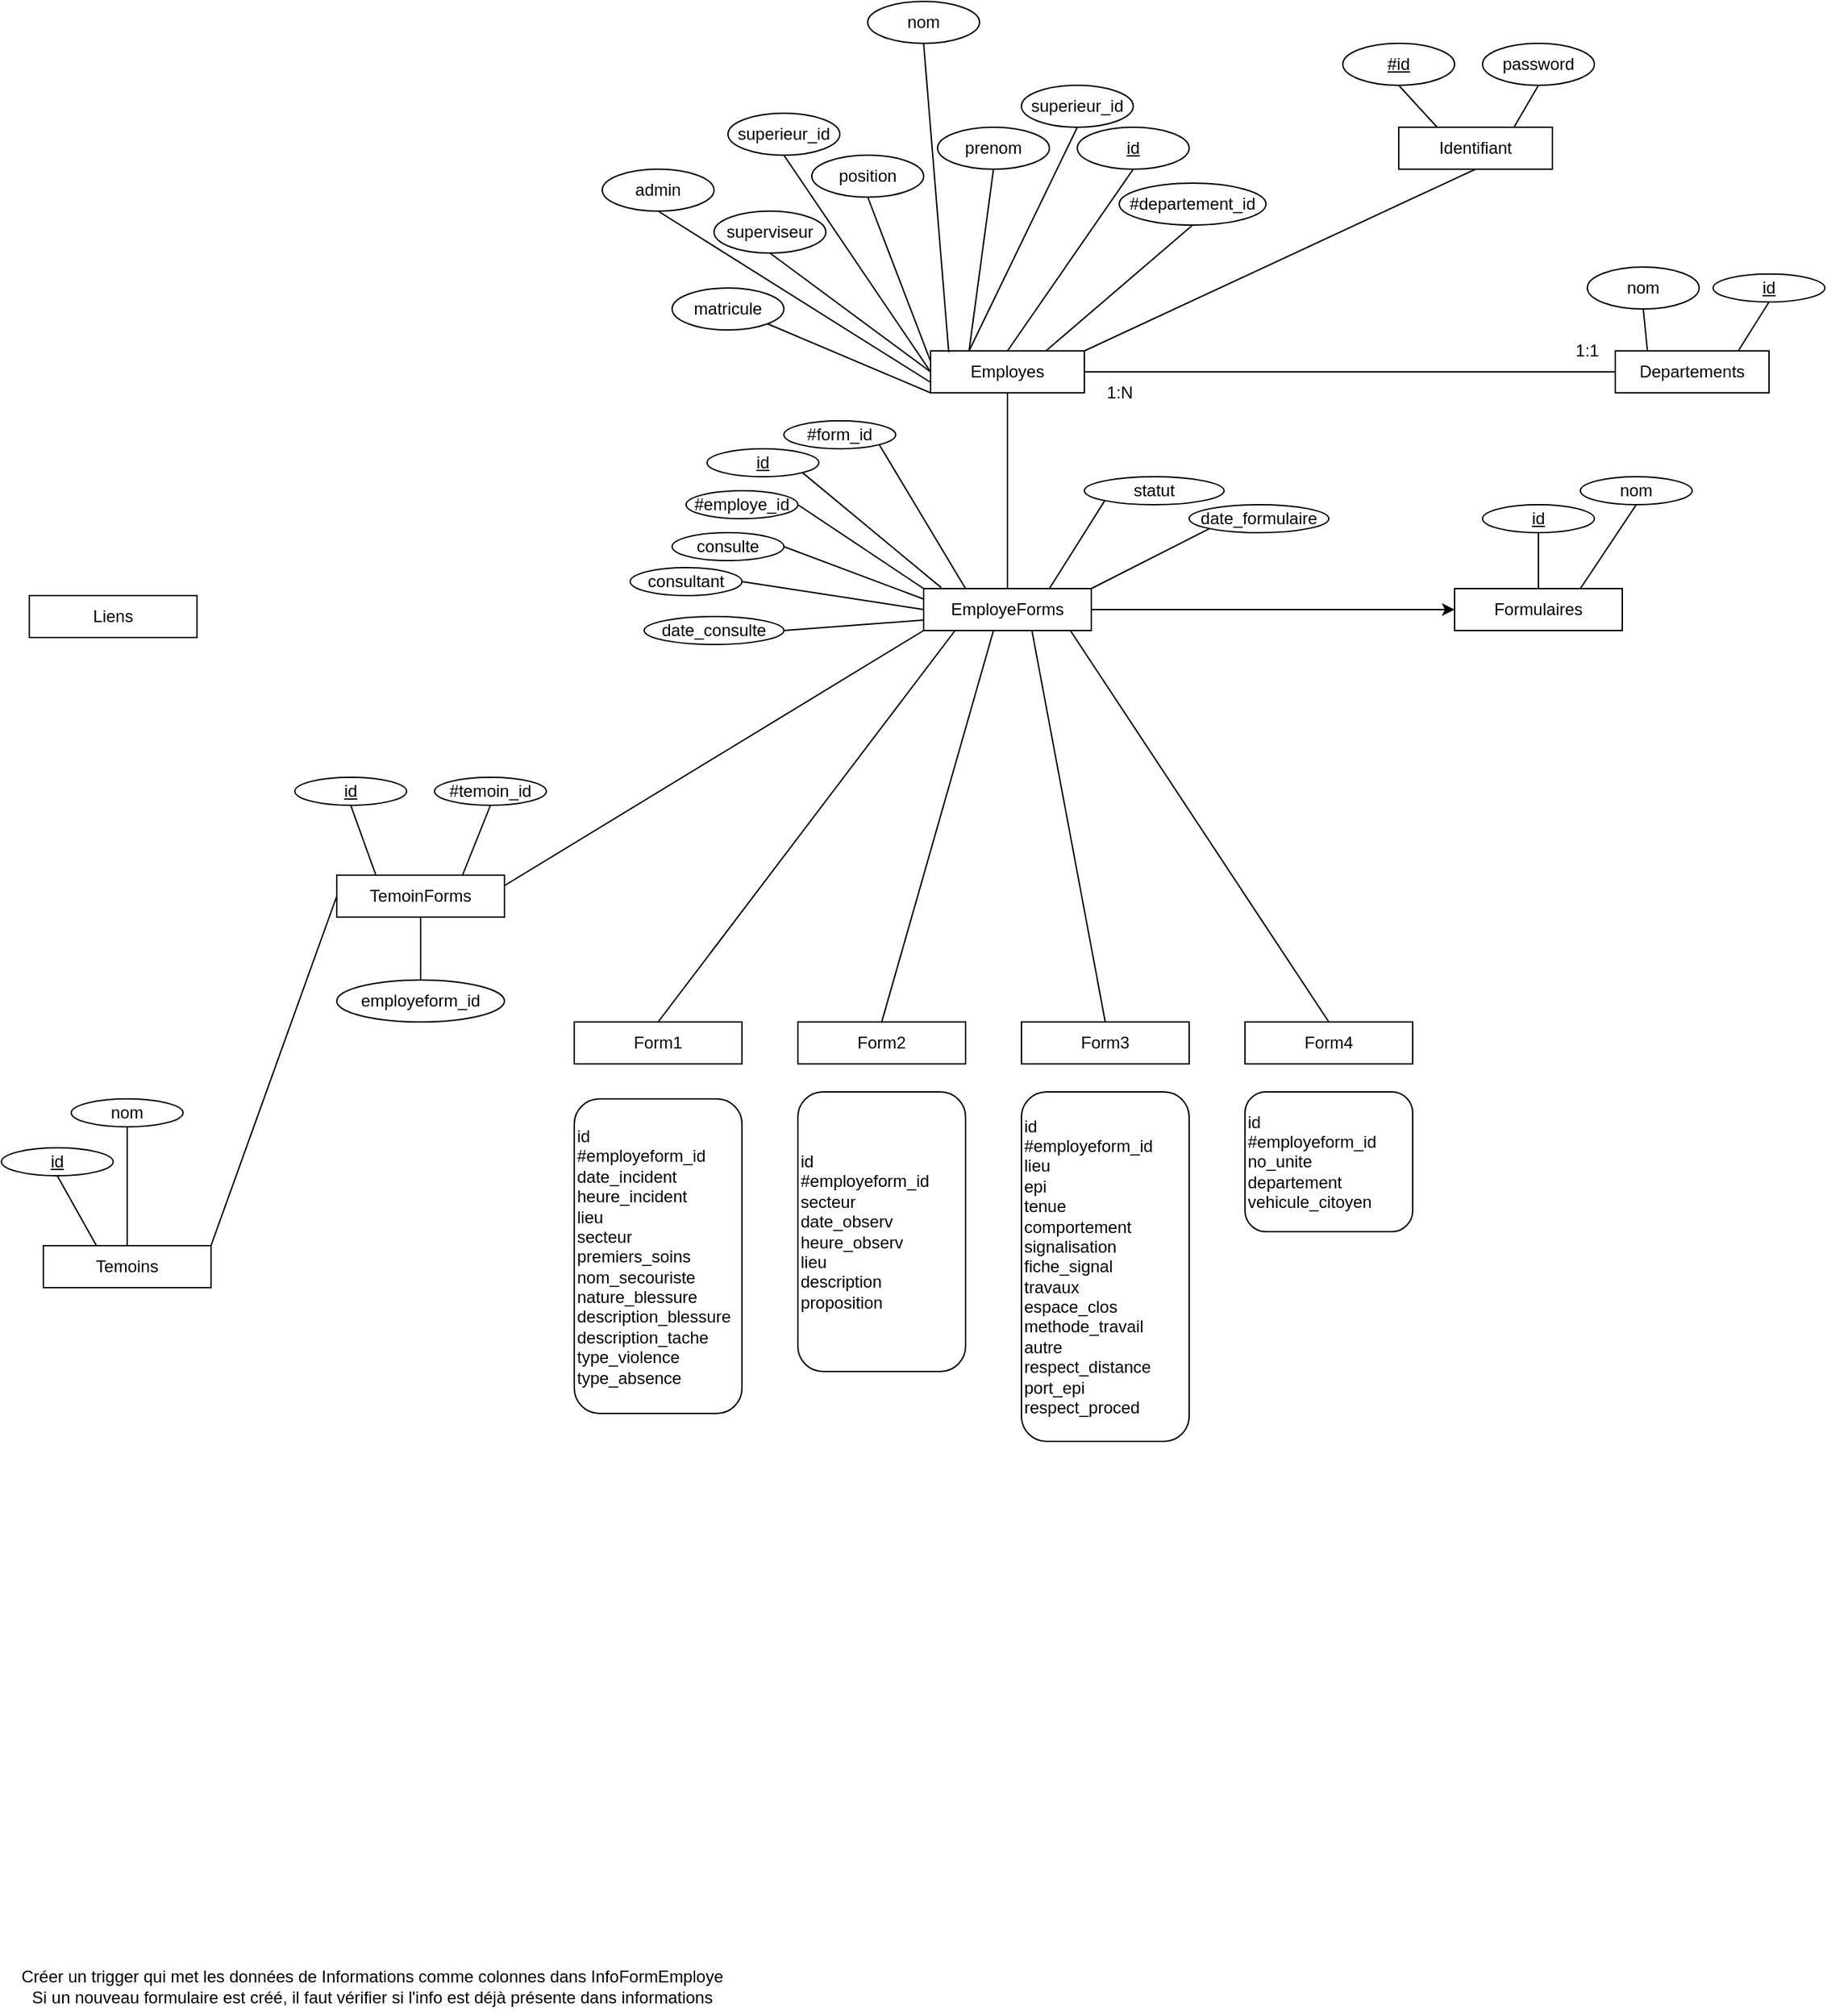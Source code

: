 <mxfile version="21.7.5" type="device">
  <diagram id="Aa3iNeJ31sOB23rAT6Iy" name="Page-1">
    <mxGraphModel dx="2213" dy="1962" grid="1" gridSize="10" guides="1" tooltips="1" connect="1" arrows="1" fold="1" page="1" pageScale="1" pageWidth="827" pageHeight="1169" math="0" shadow="0">
      <root>
        <mxCell id="0" />
        <mxCell id="1" parent="0" />
        <mxCell id="J4eTpzDJVRdBbloLbJKO-1" value="Employes" style="rounded=0;whiteSpace=wrap;html=1;" parent="1" vertex="1">
          <mxGeometry x="-155" y="-30" width="110" height="30" as="geometry" />
        </mxCell>
        <mxCell id="J4eTpzDJVRdBbloLbJKO-34" value="Créer un trigger qui met les données de Informations comme colonnes dans InfoFormEmploye&lt;br&gt;Si un nouveau formulaire est créé, il faut vérifier si l&#39;info est déjà présente dans informations" style="text;html=1;align=center;verticalAlign=middle;resizable=0;points=[];autosize=1;strokeColor=none;fillColor=none;" parent="1" vertex="1">
          <mxGeometry x="-820" y="1120" width="530" height="40" as="geometry" />
        </mxCell>
        <mxCell id="J4eTpzDJVRdBbloLbJKO-37" value="Departements" style="rounded=0;whiteSpace=wrap;html=1;" parent="1" vertex="1">
          <mxGeometry x="335" y="-30" width="110" height="30" as="geometry" />
        </mxCell>
        <mxCell id="J4eTpzDJVRdBbloLbJKO-38" value="nom" style="ellipse;whiteSpace=wrap;html=1;" parent="1" vertex="1">
          <mxGeometry x="315" y="-90" width="80" height="30" as="geometry" />
        </mxCell>
        <mxCell id="J4eTpzDJVRdBbloLbJKO-39" value="&lt;u&gt;id&lt;/u&gt;" style="ellipse;whiteSpace=wrap;html=1;" parent="1" vertex="1">
          <mxGeometry x="405" y="-85" width="80" height="20" as="geometry" />
        </mxCell>
        <mxCell id="J4eTpzDJVRdBbloLbJKO-40" value="" style="endArrow=none;html=1;rounded=0;entryX=0.5;entryY=1;entryDx=0;entryDy=0;exitX=0.25;exitY=0;exitDx=0;exitDy=0;" parent="1" target="J4eTpzDJVRdBbloLbJKO-38" edge="1">
          <mxGeometry width="50" height="50" relative="1" as="geometry">
            <mxPoint x="358" y="-30" as="sourcePoint" />
            <mxPoint x="265" y="10" as="targetPoint" />
          </mxGeometry>
        </mxCell>
        <mxCell id="J4eTpzDJVRdBbloLbJKO-41" value="" style="endArrow=none;html=1;rounded=0;entryX=0.5;entryY=1;entryDx=0;entryDy=0;exitX=0.75;exitY=0;exitDx=0;exitDy=0;" parent="1" target="J4eTpzDJVRdBbloLbJKO-39" edge="1">
          <mxGeometry width="50" height="50" relative="1" as="geometry">
            <mxPoint x="423" y="-30" as="sourcePoint" />
            <mxPoint x="575" y="-60" as="targetPoint" />
          </mxGeometry>
        </mxCell>
        <mxCell id="J4eTpzDJVRdBbloLbJKO-42" value="" style="endArrow=none;html=1;rounded=0;entryX=0;entryY=0.5;entryDx=0;entryDy=0;exitX=1;exitY=0.5;exitDx=0;exitDy=0;" parent="1" source="J4eTpzDJVRdBbloLbJKO-1" target="J4eTpzDJVRdBbloLbJKO-37" edge="1">
          <mxGeometry width="50" height="50" relative="1" as="geometry">
            <mxPoint x="-15" y="30" as="sourcePoint" />
            <mxPoint x="35" y="-20" as="targetPoint" />
          </mxGeometry>
        </mxCell>
        <mxCell id="J4eTpzDJVRdBbloLbJKO-43" value="consulte" style="ellipse;whiteSpace=wrap;html=1;" parent="1" vertex="1">
          <mxGeometry x="-340" y="100" width="80" height="20" as="geometry" />
        </mxCell>
        <mxCell id="J4eTpzDJVRdBbloLbJKO-44" value="consultant" style="ellipse;whiteSpace=wrap;html=1;" parent="1" vertex="1">
          <mxGeometry x="-370" y="125" width="80" height="20" as="geometry" />
        </mxCell>
        <mxCell id="J4eTpzDJVRdBbloLbJKO-45" value="date_consulte" style="ellipse;whiteSpace=wrap;html=1;" parent="1" vertex="1">
          <mxGeometry x="-360" y="160" width="100" height="20" as="geometry" />
        </mxCell>
        <mxCell id="J4eTpzDJVRdBbloLbJKO-46" value="" style="endArrow=none;html=1;rounded=0;entryX=0;entryY=0.25;entryDx=0;entryDy=0;exitX=1;exitY=0.5;exitDx=0;exitDy=0;" parent="1" source="J4eTpzDJVRdBbloLbJKO-43" target="nmij4RT_tmKzpqW0E-gl-52" edge="1">
          <mxGeometry width="50" height="50" relative="1" as="geometry">
            <mxPoint x="-400" y="225" as="sourcePoint" />
            <mxPoint x="-390" y="140" as="targetPoint" />
          </mxGeometry>
        </mxCell>
        <mxCell id="J4eTpzDJVRdBbloLbJKO-47" value="" style="endArrow=none;html=1;rounded=0;entryX=0;entryY=0.5;entryDx=0;entryDy=0;exitX=1;exitY=0.5;exitDx=0;exitDy=0;" parent="1" source="J4eTpzDJVRdBbloLbJKO-44" target="nmij4RT_tmKzpqW0E-gl-52" edge="1">
          <mxGeometry width="50" height="50" relative="1" as="geometry">
            <mxPoint x="-400" y="225" as="sourcePoint" />
            <mxPoint x="-390" y="155" as="targetPoint" />
          </mxGeometry>
        </mxCell>
        <mxCell id="J4eTpzDJVRdBbloLbJKO-48" value="" style="endArrow=none;html=1;rounded=0;entryX=0;entryY=0.75;entryDx=0;entryDy=0;exitX=1;exitY=0.5;exitDx=0;exitDy=0;" parent="1" source="J4eTpzDJVRdBbloLbJKO-45" target="nmij4RT_tmKzpqW0E-gl-52" edge="1">
          <mxGeometry width="50" height="50" relative="1" as="geometry">
            <mxPoint x="-410" y="225" as="sourcePoint" />
            <mxPoint x="-362.5" y="155" as="targetPoint" />
          </mxGeometry>
        </mxCell>
        <mxCell id="J4eTpzDJVRdBbloLbJKO-49" value="nom" style="ellipse;whiteSpace=wrap;html=1;" parent="1" vertex="1">
          <mxGeometry x="-200" y="-280" width="80" height="30" as="geometry" />
        </mxCell>
        <mxCell id="J4eTpzDJVRdBbloLbJKO-50" value="" style="endArrow=none;html=1;rounded=0;entryX=0.5;entryY=1;entryDx=0;entryDy=0;exitX=0.118;exitY=0.033;exitDx=0;exitDy=0;exitPerimeter=0;" parent="1" source="J4eTpzDJVRdBbloLbJKO-1" target="J4eTpzDJVRdBbloLbJKO-49" edge="1">
          <mxGeometry width="50" height="50" relative="1" as="geometry">
            <mxPoint x="-202.5" y="-135" as="sourcePoint" />
            <mxPoint x="-292.5" y="-125" as="targetPoint" />
          </mxGeometry>
        </mxCell>
        <mxCell id="J4eTpzDJVRdBbloLbJKO-51" value="prenom" style="ellipse;whiteSpace=wrap;html=1;" parent="1" vertex="1">
          <mxGeometry x="-150" y="-190" width="80" height="30" as="geometry" />
        </mxCell>
        <mxCell id="J4eTpzDJVRdBbloLbJKO-52" value="&lt;u&gt;id&lt;/u&gt;" style="ellipse;whiteSpace=wrap;html=1;" parent="1" vertex="1">
          <mxGeometry x="-50" y="-190" width="80" height="30" as="geometry" />
        </mxCell>
        <mxCell id="J4eTpzDJVRdBbloLbJKO-53" value="" style="endArrow=none;html=1;rounded=0;entryX=0.5;entryY=0;entryDx=0;entryDy=0;exitX=0.5;exitY=1;exitDx=0;exitDy=0;" parent="1" source="J4eTpzDJVRdBbloLbJKO-52" target="J4eTpzDJVRdBbloLbJKO-1" edge="1">
          <mxGeometry width="50" height="50" relative="1" as="geometry">
            <mxPoint x="-255" y="20" as="sourcePoint" />
            <mxPoint x="-205" y="-30" as="targetPoint" />
          </mxGeometry>
        </mxCell>
        <mxCell id="J4eTpzDJVRdBbloLbJKO-54" value="" style="endArrow=none;html=1;rounded=0;entryX=0.5;entryY=1;entryDx=0;entryDy=0;exitX=0.25;exitY=0;exitDx=0;exitDy=0;" parent="1" source="J4eTpzDJVRdBbloLbJKO-1" target="J4eTpzDJVRdBbloLbJKO-51" edge="1">
          <mxGeometry width="50" height="50" relative="1" as="geometry">
            <mxPoint x="-202.5" y="-142.5" as="sourcePoint" />
            <mxPoint x="7.5" y="-210" as="targetPoint" />
          </mxGeometry>
        </mxCell>
        <mxCell id="J4eTpzDJVRdBbloLbJKO-55" value="#departement_id" style="ellipse;whiteSpace=wrap;html=1;" parent="1" vertex="1">
          <mxGeometry x="-20" y="-150" width="105" height="30" as="geometry" />
        </mxCell>
        <mxCell id="J4eTpzDJVRdBbloLbJKO-56" value="" style="endArrow=none;html=1;rounded=0;entryX=0.5;entryY=1;entryDx=0;entryDy=0;exitX=0.75;exitY=0;exitDx=0;exitDy=0;" parent="1" source="J4eTpzDJVRdBbloLbJKO-1" target="J4eTpzDJVRdBbloLbJKO-55" edge="1">
          <mxGeometry width="50" height="50" relative="1" as="geometry">
            <mxPoint x="-45" as="sourcePoint" />
            <mxPoint x="130" y="-65" as="targetPoint" />
          </mxGeometry>
        </mxCell>
        <mxCell id="J4eTpzDJVRdBbloLbJKO-61" value="1:1" style="text;html=1;strokeColor=none;fillColor=none;align=center;verticalAlign=middle;whiteSpace=wrap;rounded=0;" parent="1" vertex="1">
          <mxGeometry x="285" y="-45" width="60" height="30" as="geometry" />
        </mxCell>
        <mxCell id="nmij4RT_tmKzpqW0E-gl-1" value="statut" style="ellipse;whiteSpace=wrap;html=1;" parent="1" vertex="1">
          <mxGeometry x="-45" y="60" width="100" height="20" as="geometry" />
        </mxCell>
        <mxCell id="nmij4RT_tmKzpqW0E-gl-2" value="" style="endArrow=none;html=1;rounded=0;entryX=0.75;entryY=0;entryDx=0;entryDy=0;exitX=0;exitY=1;exitDx=0;exitDy=0;" parent="1" source="nmij4RT_tmKzpqW0E-gl-1" target="nmij4RT_tmKzpqW0E-gl-52" edge="1">
          <mxGeometry width="50" height="50" relative="1" as="geometry">
            <mxPoint x="-300" y="225" as="sourcePoint" />
            <mxPoint x="-307.5" y="155" as="targetPoint" />
          </mxGeometry>
        </mxCell>
        <mxCell id="nmij4RT_tmKzpqW0E-gl-23" value="Form1" style="rounded=0;whiteSpace=wrap;html=1;" parent="1" vertex="1">
          <mxGeometry x="-410" y="450" width="120" height="30" as="geometry" />
        </mxCell>
        <mxCell id="nmij4RT_tmKzpqW0E-gl-24" value="Form2" style="rounded=0;whiteSpace=wrap;html=1;" parent="1" vertex="1">
          <mxGeometry x="-250" y="450" width="120" height="30" as="geometry" />
        </mxCell>
        <mxCell id="nmij4RT_tmKzpqW0E-gl-25" value="Form3" style="rounded=0;whiteSpace=wrap;html=1;" parent="1" vertex="1">
          <mxGeometry x="-90" y="450" width="120" height="30" as="geometry" />
        </mxCell>
        <mxCell id="nmij4RT_tmKzpqW0E-gl-26" value="Form4" style="rounded=0;whiteSpace=wrap;html=1;" parent="1" vertex="1">
          <mxGeometry x="70" y="450" width="120" height="30" as="geometry" />
        </mxCell>
        <mxCell id="nmij4RT_tmKzpqW0E-gl-29" value="superieur_id" style="ellipse;whiteSpace=wrap;html=1;" parent="1" vertex="1">
          <mxGeometry x="-90" y="-220" width="80" height="30" as="geometry" />
        </mxCell>
        <mxCell id="nmij4RT_tmKzpqW0E-gl-30" value="" style="endArrow=none;html=1;rounded=0;exitX=0.5;exitY=1;exitDx=0;exitDy=0;entryX=0.25;entryY=0;entryDx=0;entryDy=0;" parent="1" source="nmij4RT_tmKzpqW0E-gl-29" target="J4eTpzDJVRdBbloLbJKO-1" edge="1">
          <mxGeometry width="50" height="50" relative="1" as="geometry">
            <mxPoint x="-65" y="-85" as="sourcePoint" />
            <mxPoint x="-15" y="-135" as="targetPoint" />
          </mxGeometry>
        </mxCell>
        <mxCell id="nmij4RT_tmKzpqW0E-gl-32" value="id&lt;br&gt;#employeform_id&lt;br&gt;&lt;span style=&quot;background-color: initial;&quot;&gt;date_incident&lt;/span&gt;&lt;br&gt;&lt;div style=&quot;&quot;&gt;heure_incident&lt;/div&gt;&lt;div style=&quot;&quot;&gt;lieu&lt;/div&gt;&lt;div style=&quot;&quot;&gt;secteur&lt;/div&gt;&lt;div style=&quot;&quot;&gt;premiers_soins&lt;/div&gt;&lt;div style=&quot;&quot;&gt;nom_secouriste&lt;/div&gt;&lt;div style=&quot;&quot;&gt;nature_blessure&lt;/div&gt;&lt;div style=&quot;&quot;&gt;description_blessure&lt;/div&gt;&lt;div style=&quot;&quot;&gt;description_tache&lt;/div&gt;&lt;div style=&quot;&quot;&gt;type_violence&lt;/div&gt;&lt;div style=&quot;&quot;&gt;type_absence&lt;/div&gt;" style="rounded=1;whiteSpace=wrap;html=1;align=left;" parent="1" vertex="1">
          <mxGeometry x="-410" y="505" width="120" height="225" as="geometry" />
        </mxCell>
        <mxCell id="nmij4RT_tmKzpqW0E-gl-34" value="id&lt;br&gt;#employeform_id&lt;br&gt;&lt;span style=&quot;background-color: initial;&quot;&gt;secteur&lt;/span&gt;&lt;br&gt;&lt;div style=&quot;&quot;&gt;date_observ&lt;/div&gt;&lt;div style=&quot;&quot;&gt;heure_observ&lt;/div&gt;&lt;div style=&quot;&quot;&gt;lieu&lt;/div&gt;&lt;div style=&quot;&quot;&gt;description&lt;/div&gt;&lt;div style=&quot;&quot;&gt;proposition&lt;/div&gt;" style="rounded=1;whiteSpace=wrap;html=1;align=left;" parent="1" vertex="1">
          <mxGeometry x="-250" y="500" width="120" height="200" as="geometry" />
        </mxCell>
        <mxCell id="nmij4RT_tmKzpqW0E-gl-35" value="id&lt;br style=&quot;border-color: var(--border-color);&quot;&gt;#employeform_id&lt;br&gt;lieu&lt;br style=&quot;border-color: var(--border-color);&quot;&gt;&lt;div style=&quot;border-color: var(--border-color);&quot;&gt;epi&lt;/div&gt;&lt;div style=&quot;border-color: var(--border-color);&quot;&gt;tenue&lt;/div&gt;&lt;div style=&quot;border-color: var(--border-color);&quot;&gt;comportement&lt;/div&gt;&lt;div style=&quot;border-color: var(--border-color);&quot;&gt;signalisation&lt;/div&gt;&lt;div style=&quot;border-color: var(--border-color);&quot;&gt;fiche_signal&lt;/div&gt;&lt;div style=&quot;border-color: var(--border-color);&quot;&gt;travaux&lt;/div&gt;&lt;div style=&quot;border-color: var(--border-color);&quot;&gt;espace_clos&lt;/div&gt;&lt;div style=&quot;border-color: var(--border-color);&quot;&gt;methode_travail&lt;/div&gt;&lt;div style=&quot;border-color: var(--border-color);&quot;&gt;autre&lt;/div&gt;&lt;div style=&quot;border-color: var(--border-color);&quot;&gt;respect_distance&lt;/div&gt;&lt;div style=&quot;border-color: var(--border-color);&quot;&gt;port_epi&lt;/div&gt;&lt;div style=&quot;border-color: var(--border-color);&quot;&gt;respect_proced&lt;/div&gt;" style="rounded=1;whiteSpace=wrap;html=1;align=left;" parent="1" vertex="1">
          <mxGeometry x="-90" y="500" width="120" height="250" as="geometry" />
        </mxCell>
        <mxCell id="nmij4RT_tmKzpqW0E-gl-36" value="id&lt;br style=&quot;border-color: var(--border-color);&quot;&gt;#employeform_id&lt;br&gt;no_unite&lt;br&gt;departement&lt;br&gt;vehicule_citoyen" style="rounded=1;whiteSpace=wrap;html=1;align=left;" parent="1" vertex="1">
          <mxGeometry x="70" y="500" width="120" height="100" as="geometry" />
        </mxCell>
        <mxCell id="nmij4RT_tmKzpqW0E-gl-37" value="" style="endArrow=none;html=1;rounded=0;exitX=0.5;exitY=0;exitDx=0;exitDy=0;entryX=0.25;entryY=1;entryDx=0;entryDy=0;" parent="1" source="nmij4RT_tmKzpqW0E-gl-23" edge="1">
          <mxGeometry width="50" height="50" relative="1" as="geometry">
            <mxPoint x="-155" y="475" as="sourcePoint" />
            <mxPoint x="-137.5" y="170" as="targetPoint" />
          </mxGeometry>
        </mxCell>
        <mxCell id="nmij4RT_tmKzpqW0E-gl-39" value="" style="endArrow=none;html=1;rounded=0;entryX=0.5;entryY=1;entryDx=0;entryDy=0;exitX=0.5;exitY=0;exitDx=0;exitDy=0;" parent="1" source="nmij4RT_tmKzpqW0E-gl-24" edge="1">
          <mxGeometry width="50" height="50" relative="1" as="geometry">
            <mxPoint x="75" y="425" as="sourcePoint" />
            <mxPoint x="-110.0" y="170" as="targetPoint" />
          </mxGeometry>
        </mxCell>
        <mxCell id="nmij4RT_tmKzpqW0E-gl-40" value="" style="endArrow=none;html=1;rounded=0;entryX=0.75;entryY=1;entryDx=0;entryDy=0;exitX=0.5;exitY=0;exitDx=0;exitDy=0;" parent="1" source="nmij4RT_tmKzpqW0E-gl-25" edge="1">
          <mxGeometry width="50" height="50" relative="1" as="geometry">
            <mxPoint x="-15" y="345" as="sourcePoint" />
            <mxPoint x="-82.5" y="170" as="targetPoint" />
          </mxGeometry>
        </mxCell>
        <mxCell id="nmij4RT_tmKzpqW0E-gl-41" value="" style="endArrow=none;html=1;rounded=0;entryX=1;entryY=1;entryDx=0;entryDy=0;exitX=0.5;exitY=0;exitDx=0;exitDy=0;" parent="1" source="nmij4RT_tmKzpqW0E-gl-26" edge="1">
          <mxGeometry width="50" height="50" relative="1" as="geometry">
            <mxPoint x="25" y="325" as="sourcePoint" />
            <mxPoint x="-55.0" y="170" as="targetPoint" />
          </mxGeometry>
        </mxCell>
        <mxCell id="nmij4RT_tmKzpqW0E-gl-48" value="1:N" style="text;html=1;align=center;verticalAlign=middle;resizable=0;points=[];autosize=1;strokeColor=none;fillColor=none;" parent="1" vertex="1">
          <mxGeometry x="-40" y="-15" width="40" height="30" as="geometry" />
        </mxCell>
        <mxCell id="nmij4RT_tmKzpqW0E-gl-49" value="Formulaires" style="rounded=0;whiteSpace=wrap;html=1;" parent="1" vertex="1">
          <mxGeometry x="220" y="140" width="120" height="30" as="geometry" />
        </mxCell>
        <mxCell id="nmij4RT_tmKzpqW0E-gl-54" style="edgeStyle=orthogonalEdgeStyle;rounded=0;orthogonalLoop=1;jettySize=auto;html=1;entryX=0;entryY=0.5;entryDx=0;entryDy=0;" parent="1" source="nmij4RT_tmKzpqW0E-gl-52" target="nmij4RT_tmKzpqW0E-gl-49" edge="1">
          <mxGeometry relative="1" as="geometry" />
        </mxCell>
        <mxCell id="nmij4RT_tmKzpqW0E-gl-52" value="EmployeForms" style="rounded=0;whiteSpace=wrap;html=1;" parent="1" vertex="1">
          <mxGeometry x="-160" y="140" width="120" height="30" as="geometry" />
        </mxCell>
        <mxCell id="nmij4RT_tmKzpqW0E-gl-55" value="&lt;u&gt;id&lt;/u&gt;" style="ellipse;whiteSpace=wrap;html=1;" parent="1" vertex="1">
          <mxGeometry x="240" y="80" width="80" height="20" as="geometry" />
        </mxCell>
        <mxCell id="nmij4RT_tmKzpqW0E-gl-56" value="" style="endArrow=none;html=1;rounded=0;entryX=0.5;entryY=1;entryDx=0;entryDy=0;exitX=0.5;exitY=0;exitDx=0;exitDy=0;" parent="1" source="nmij4RT_tmKzpqW0E-gl-49" target="nmij4RT_tmKzpqW0E-gl-55" edge="1">
          <mxGeometry width="50" height="50" relative="1" as="geometry">
            <mxPoint x="190" y="100" as="sourcePoint" />
            <mxPoint x="240" y="50" as="targetPoint" />
          </mxGeometry>
        </mxCell>
        <mxCell id="nmij4RT_tmKzpqW0E-gl-57" value="nom" style="ellipse;whiteSpace=wrap;html=1;" parent="1" vertex="1">
          <mxGeometry x="310" y="60" width="80" height="20" as="geometry" />
        </mxCell>
        <mxCell id="nmij4RT_tmKzpqW0E-gl-58" value="" style="endArrow=none;html=1;rounded=0;entryX=0.5;entryY=1;entryDx=0;entryDy=0;exitX=0.75;exitY=0;exitDx=0;exitDy=0;" parent="1" source="nmij4RT_tmKzpqW0E-gl-49" target="nmij4RT_tmKzpqW0E-gl-57" edge="1">
          <mxGeometry width="50" height="50" relative="1" as="geometry">
            <mxPoint x="380" y="170" as="sourcePoint" />
            <mxPoint x="430" y="120" as="targetPoint" />
          </mxGeometry>
        </mxCell>
        <mxCell id="nmij4RT_tmKzpqW0E-gl-59" value="Liens" style="rounded=0;whiteSpace=wrap;html=1;" parent="1" vertex="1">
          <mxGeometry x="-800" y="145" width="120" height="30" as="geometry" />
        </mxCell>
        <mxCell id="nmij4RT_tmKzpqW0E-gl-60" value="Temoins" style="rounded=0;whiteSpace=wrap;html=1;" parent="1" vertex="1">
          <mxGeometry x="-790" y="610" width="120" height="30" as="geometry" />
        </mxCell>
        <mxCell id="nmij4RT_tmKzpqW0E-gl-61" value="" style="endArrow=none;html=1;rounded=0;entryX=0.5;entryY=1;entryDx=0;entryDy=0;exitX=0.5;exitY=0;exitDx=0;exitDy=0;" parent="1" source="nmij4RT_tmKzpqW0E-gl-52" target="J4eTpzDJVRdBbloLbJKO-1" edge="1">
          <mxGeometry width="50" height="50" relative="1" as="geometry">
            <mxPoint x="20" y="80" as="sourcePoint" />
            <mxPoint x="70" y="30" as="targetPoint" />
          </mxGeometry>
        </mxCell>
        <mxCell id="nmij4RT_tmKzpqW0E-gl-62" value="&lt;u&gt;id&lt;/u&gt;" style="ellipse;whiteSpace=wrap;html=1;" parent="1" vertex="1">
          <mxGeometry x="-315" y="40" width="80" height="20" as="geometry" />
        </mxCell>
        <mxCell id="nmij4RT_tmKzpqW0E-gl-63" value="" style="endArrow=none;html=1;rounded=0;entryX=1;entryY=1;entryDx=0;entryDy=0;exitX=0.105;exitY=-0.023;exitDx=0;exitDy=0;exitPerimeter=0;" parent="1" source="nmij4RT_tmKzpqW0E-gl-52" target="nmij4RT_tmKzpqW0E-gl-62" edge="1">
          <mxGeometry width="50" height="50" relative="1" as="geometry">
            <mxPoint x="-180" y="120" as="sourcePoint" />
            <mxPoint x="-130" y="70" as="targetPoint" />
          </mxGeometry>
        </mxCell>
        <mxCell id="nmij4RT_tmKzpqW0E-gl-64" value="#employe_id" style="ellipse;whiteSpace=wrap;html=1;" parent="1" vertex="1">
          <mxGeometry x="-330" y="70" width="80" height="20" as="geometry" />
        </mxCell>
        <mxCell id="nmij4RT_tmKzpqW0E-gl-65" value="#form_id" style="ellipse;whiteSpace=wrap;html=1;" parent="1" vertex="1">
          <mxGeometry x="-260" y="20" width="80" height="20" as="geometry" />
        </mxCell>
        <mxCell id="nmij4RT_tmKzpqW0E-gl-67" value="" style="endArrow=none;html=1;rounded=0;entryX=1;entryY=0.5;entryDx=0;entryDy=0;exitX=0;exitY=0;exitDx=0;exitDy=0;" parent="1" source="nmij4RT_tmKzpqW0E-gl-52" target="nmij4RT_tmKzpqW0E-gl-64" edge="1">
          <mxGeometry width="50" height="50" relative="1" as="geometry">
            <mxPoint x="-260" y="230" as="sourcePoint" />
            <mxPoint x="-210" y="180" as="targetPoint" />
          </mxGeometry>
        </mxCell>
        <mxCell id="nmij4RT_tmKzpqW0E-gl-68" value="" style="endArrow=none;html=1;rounded=0;entryX=1;entryY=1;entryDx=0;entryDy=0;exitX=0.25;exitY=0;exitDx=0;exitDy=0;" parent="1" source="nmij4RT_tmKzpqW0E-gl-52" target="nmij4RT_tmKzpqW0E-gl-65" edge="1">
          <mxGeometry width="50" height="50" relative="1" as="geometry">
            <mxPoint x="-180" y="140" as="sourcePoint" />
            <mxPoint x="-130" y="90" as="targetPoint" />
          </mxGeometry>
        </mxCell>
        <mxCell id="I0LysS_DFoMSLaDkm-IR-1" value="&lt;u&gt;id&lt;/u&gt;" style="ellipse;whiteSpace=wrap;html=1;" parent="1" vertex="1">
          <mxGeometry x="-820" y="540" width="80" height="20" as="geometry" />
        </mxCell>
        <mxCell id="I0LysS_DFoMSLaDkm-IR-2" value="" style="endArrow=none;html=1;rounded=0;entryX=0.5;entryY=1;entryDx=0;entryDy=0;exitX=0.317;exitY=0;exitDx=0;exitDy=0;exitPerimeter=0;" parent="1" source="nmij4RT_tmKzpqW0E-gl-60" target="I0LysS_DFoMSLaDkm-IR-1" edge="1">
          <mxGeometry width="50" height="50" relative="1" as="geometry">
            <mxPoint x="-720" y="590" as="sourcePoint" />
            <mxPoint x="-760" y="500" as="targetPoint" />
          </mxGeometry>
        </mxCell>
        <mxCell id="I0LysS_DFoMSLaDkm-IR-3" value="nom" style="ellipse;whiteSpace=wrap;html=1;" parent="1" vertex="1">
          <mxGeometry x="-770" y="505" width="80" height="20" as="geometry" />
        </mxCell>
        <mxCell id="I0LysS_DFoMSLaDkm-IR-4" value="" style="endArrow=none;html=1;rounded=0;entryX=0.5;entryY=1;entryDx=0;entryDy=0;exitX=0.5;exitY=0;exitDx=0;exitDy=0;" parent="1" source="nmij4RT_tmKzpqW0E-gl-60" target="I0LysS_DFoMSLaDkm-IR-3" edge="1">
          <mxGeometry width="50" height="50" relative="1" as="geometry">
            <mxPoint x="-690" y="590" as="sourcePoint" />
            <mxPoint x="-570" y="570" as="targetPoint" />
          </mxGeometry>
        </mxCell>
        <mxCell id="I0LysS_DFoMSLaDkm-IR-7" value="TemoinForms" style="rounded=0;whiteSpace=wrap;html=1;" parent="1" vertex="1">
          <mxGeometry x="-580" y="345" width="120" height="30" as="geometry" />
        </mxCell>
        <mxCell id="I0LysS_DFoMSLaDkm-IR-8" value="" style="endArrow=none;html=1;rounded=0;entryX=1;entryY=0;entryDx=0;entryDy=0;exitX=0;exitY=0.5;exitDx=0;exitDy=0;" parent="1" source="I0LysS_DFoMSLaDkm-IR-7" target="nmij4RT_tmKzpqW0E-gl-60" edge="1">
          <mxGeometry width="50" height="50" relative="1" as="geometry">
            <mxPoint x="-690" y="720" as="sourcePoint" />
            <mxPoint x="-640" y="670" as="targetPoint" />
          </mxGeometry>
        </mxCell>
        <mxCell id="I0LysS_DFoMSLaDkm-IR-9" value="&lt;u&gt;id&lt;/u&gt;" style="ellipse;whiteSpace=wrap;html=1;" parent="1" vertex="1">
          <mxGeometry x="-610" y="275" width="80" height="20" as="geometry" />
        </mxCell>
        <mxCell id="I0LysS_DFoMSLaDkm-IR-10" value="" style="endArrow=none;html=1;rounded=0;entryX=0.5;entryY=1;entryDx=0;entryDy=0;exitX=0.317;exitY=0;exitDx=0;exitDy=0;exitPerimeter=0;" parent="1" target="I0LysS_DFoMSLaDkm-IR-9" edge="1">
          <mxGeometry width="50" height="50" relative="1" as="geometry">
            <mxPoint x="-552" y="345" as="sourcePoint" />
            <mxPoint x="-560" y="235" as="targetPoint" />
          </mxGeometry>
        </mxCell>
        <mxCell id="I0LysS_DFoMSLaDkm-IR-11" value="employeform_id" style="ellipse;whiteSpace=wrap;html=1;" parent="1" vertex="1">
          <mxGeometry x="-580" y="420" width="120" height="30" as="geometry" />
        </mxCell>
        <mxCell id="I0LysS_DFoMSLaDkm-IR-12" value="" style="endArrow=none;html=1;rounded=0;entryX=0.5;entryY=0;entryDx=0;entryDy=0;exitX=0.5;exitY=1;exitDx=0;exitDy=0;" parent="1" source="I0LysS_DFoMSLaDkm-IR-7" target="I0LysS_DFoMSLaDkm-IR-11" edge="1">
          <mxGeometry width="50" height="50" relative="1" as="geometry">
            <mxPoint x="-542" y="355" as="sourcePoint" />
            <mxPoint x="-570" y="305" as="targetPoint" />
          </mxGeometry>
        </mxCell>
        <mxCell id="I0LysS_DFoMSLaDkm-IR-15" value="#temoin_id" style="ellipse;whiteSpace=wrap;html=1;" parent="1" vertex="1">
          <mxGeometry x="-510" y="275" width="80" height="20" as="geometry" />
        </mxCell>
        <mxCell id="I0LysS_DFoMSLaDkm-IR-16" value="" style="endArrow=none;html=1;rounded=0;entryX=0.5;entryY=1;entryDx=0;entryDy=0;exitX=0.75;exitY=0;exitDx=0;exitDy=0;" parent="1" source="I0LysS_DFoMSLaDkm-IR-7" target="I0LysS_DFoMSLaDkm-IR-15" edge="1">
          <mxGeometry width="50" height="50" relative="1" as="geometry">
            <mxPoint x="-542" y="355" as="sourcePoint" />
            <mxPoint x="-570" y="305" as="targetPoint" />
          </mxGeometry>
        </mxCell>
        <mxCell id="I0LysS_DFoMSLaDkm-IR-18" value="" style="endArrow=none;html=1;rounded=0;exitX=1;exitY=0.25;exitDx=0;exitDy=0;entryX=0;entryY=1;entryDx=0;entryDy=0;" parent="1" source="I0LysS_DFoMSLaDkm-IR-7" target="nmij4RT_tmKzpqW0E-gl-52" edge="1">
          <mxGeometry width="50" height="50" relative="1" as="geometry">
            <mxPoint x="-420" y="730" as="sourcePoint" />
            <mxPoint x="-370" y="300" as="targetPoint" />
          </mxGeometry>
        </mxCell>
        <mxCell id="4VBdXUp19eVb5t8Swdnr-1" value="Identifiant" style="rounded=0;whiteSpace=wrap;html=1;" parent="1" vertex="1">
          <mxGeometry x="180" y="-190" width="110" height="30" as="geometry" />
        </mxCell>
        <mxCell id="4VBdXUp19eVb5t8Swdnr-2" value="&lt;u&gt;#id&lt;/u&gt;" style="ellipse;whiteSpace=wrap;html=1;" parent="1" vertex="1">
          <mxGeometry x="140" y="-250" width="80" height="30" as="geometry" />
        </mxCell>
        <mxCell id="4VBdXUp19eVb5t8Swdnr-3" value="password" style="ellipse;whiteSpace=wrap;html=1;" parent="1" vertex="1">
          <mxGeometry x="240" y="-250" width="80" height="30" as="geometry" />
        </mxCell>
        <mxCell id="4VBdXUp19eVb5t8Swdnr-4" value="" style="endArrow=none;html=1;rounded=0;entryX=0.5;entryY=1;entryDx=0;entryDy=0;exitX=0.25;exitY=0;exitDx=0;exitDy=0;" parent="1" source="4VBdXUp19eVb5t8Swdnr-1" target="4VBdXUp19eVb5t8Swdnr-2" edge="1">
          <mxGeometry width="50" height="50" relative="1" as="geometry">
            <mxPoint x="70" y="-220" as="sourcePoint" />
            <mxPoint x="120" y="-270" as="targetPoint" />
          </mxGeometry>
        </mxCell>
        <mxCell id="4VBdXUp19eVb5t8Swdnr-5" value="" style="endArrow=none;html=1;rounded=0;entryX=0.5;entryY=1;entryDx=0;entryDy=0;exitX=0.75;exitY=0;exitDx=0;exitDy=0;" parent="1" source="4VBdXUp19eVb5t8Swdnr-1" target="4VBdXUp19eVb5t8Swdnr-3" edge="1">
          <mxGeometry width="50" height="50" relative="1" as="geometry">
            <mxPoint x="350" y="-180" as="sourcePoint" />
            <mxPoint x="400" y="-230" as="targetPoint" />
          </mxGeometry>
        </mxCell>
        <mxCell id="4VBdXUp19eVb5t8Swdnr-6" value="" style="endArrow=none;html=1;rounded=0;entryX=0.5;entryY=1;entryDx=0;entryDy=0;exitX=1;exitY=0;exitDx=0;exitDy=0;" parent="1" source="J4eTpzDJVRdBbloLbJKO-1" target="4VBdXUp19eVb5t8Swdnr-1" edge="1">
          <mxGeometry width="50" height="50" relative="1" as="geometry">
            <mxPoint x="120" y="-50" as="sourcePoint" />
            <mxPoint x="170" y="-100" as="targetPoint" />
          </mxGeometry>
        </mxCell>
        <mxCell id="fz_o8LWHHxSI6fK2Q41q-3" value="date_formulaire" style="ellipse;whiteSpace=wrap;html=1;" vertex="1" parent="1">
          <mxGeometry x="30" y="80" width="100" height="20" as="geometry" />
        </mxCell>
        <mxCell id="fz_o8LWHHxSI6fK2Q41q-4" value="" style="endArrow=none;html=1;rounded=0;exitX=0;exitY=1;exitDx=0;exitDy=0;entryX=1;entryY=0;entryDx=0;entryDy=0;" edge="1" parent="1" source="fz_o8LWHHxSI6fK2Q41q-3" target="nmij4RT_tmKzpqW0E-gl-52">
          <mxGeometry width="50" height="50" relative="1" as="geometry">
            <mxPoint x="-210" y="230" as="sourcePoint" />
            <mxPoint x="-160" y="180" as="targetPoint" />
          </mxGeometry>
        </mxCell>
        <mxCell id="fz_o8LWHHxSI6fK2Q41q-5" value="superieur_id" style="ellipse;whiteSpace=wrap;html=1;" vertex="1" parent="1">
          <mxGeometry x="-300" y="-200" width="80" height="30" as="geometry" />
        </mxCell>
        <mxCell id="fz_o8LWHHxSI6fK2Q41q-6" value="position" style="ellipse;whiteSpace=wrap;html=1;" vertex="1" parent="1">
          <mxGeometry x="-240" y="-170" width="80" height="30" as="geometry" />
        </mxCell>
        <mxCell id="fz_o8LWHHxSI6fK2Q41q-7" value="admin" style="ellipse;whiteSpace=wrap;html=1;" vertex="1" parent="1">
          <mxGeometry x="-390" y="-160" width="80" height="30" as="geometry" />
        </mxCell>
        <mxCell id="fz_o8LWHHxSI6fK2Q41q-8" value="superviseur" style="ellipse;whiteSpace=wrap;html=1;" vertex="1" parent="1">
          <mxGeometry x="-310" y="-130" width="80" height="30" as="geometry" />
        </mxCell>
        <mxCell id="fz_o8LWHHxSI6fK2Q41q-9" value="" style="endArrow=none;html=1;rounded=0;entryX=0.5;entryY=1;entryDx=0;entryDy=0;exitX=0;exitY=0.25;exitDx=0;exitDy=0;" edge="1" parent="1" source="J4eTpzDJVRdBbloLbJKO-1" target="fz_o8LWHHxSI6fK2Q41q-6">
          <mxGeometry width="50" height="50" relative="1" as="geometry">
            <mxPoint x="-270" y="-90" as="sourcePoint" />
            <mxPoint x="-220" y="-140" as="targetPoint" />
          </mxGeometry>
        </mxCell>
        <mxCell id="fz_o8LWHHxSI6fK2Q41q-10" value="" style="endArrow=none;html=1;rounded=0;entryX=0.5;entryY=1;entryDx=0;entryDy=0;exitX=0;exitY=0.5;exitDx=0;exitDy=0;" edge="1" parent="1" source="J4eTpzDJVRdBbloLbJKO-1" target="fz_o8LWHHxSI6fK2Q41q-5">
          <mxGeometry width="50" height="50" relative="1" as="geometry">
            <mxPoint x="-300" y="-70" as="sourcePoint" />
            <mxPoint x="-250" y="-120" as="targetPoint" />
          </mxGeometry>
        </mxCell>
        <mxCell id="fz_o8LWHHxSI6fK2Q41q-11" value="" style="endArrow=none;html=1;rounded=0;entryX=0.5;entryY=1;entryDx=0;entryDy=0;exitX=0;exitY=0.5;exitDx=0;exitDy=0;" edge="1" parent="1" source="J4eTpzDJVRdBbloLbJKO-1" target="fz_o8LWHHxSI6fK2Q41q-8">
          <mxGeometry width="50" height="50" relative="1" as="geometry">
            <mxPoint x="-310" y="-70" as="sourcePoint" />
            <mxPoint x="-260" y="-120" as="targetPoint" />
          </mxGeometry>
        </mxCell>
        <mxCell id="fz_o8LWHHxSI6fK2Q41q-12" value="" style="endArrow=none;html=1;rounded=0;entryX=0.5;entryY=1;entryDx=0;entryDy=0;exitX=0;exitY=0.75;exitDx=0;exitDy=0;" edge="1" parent="1" source="J4eTpzDJVRdBbloLbJKO-1" target="fz_o8LWHHxSI6fK2Q41q-7">
          <mxGeometry width="50" height="50" relative="1" as="geometry">
            <mxPoint x="-340" y="-30" as="sourcePoint" />
            <mxPoint x="-290" y="-80" as="targetPoint" />
          </mxGeometry>
        </mxCell>
        <mxCell id="fz_o8LWHHxSI6fK2Q41q-13" value="matricule" style="ellipse;whiteSpace=wrap;html=1;" vertex="1" parent="1">
          <mxGeometry x="-340" y="-75" width="80" height="30" as="geometry" />
        </mxCell>
        <mxCell id="fz_o8LWHHxSI6fK2Q41q-14" value="" style="endArrow=none;html=1;rounded=0;entryX=0;entryY=1;entryDx=0;entryDy=0;exitX=1;exitY=1;exitDx=0;exitDy=0;" edge="1" parent="1" source="fz_o8LWHHxSI6fK2Q41q-13" target="J4eTpzDJVRdBbloLbJKO-1">
          <mxGeometry width="50" height="50" relative="1" as="geometry">
            <mxPoint x="-290" y="40" as="sourcePoint" />
            <mxPoint x="-240" y="-10" as="targetPoint" />
          </mxGeometry>
        </mxCell>
      </root>
    </mxGraphModel>
  </diagram>
</mxfile>
